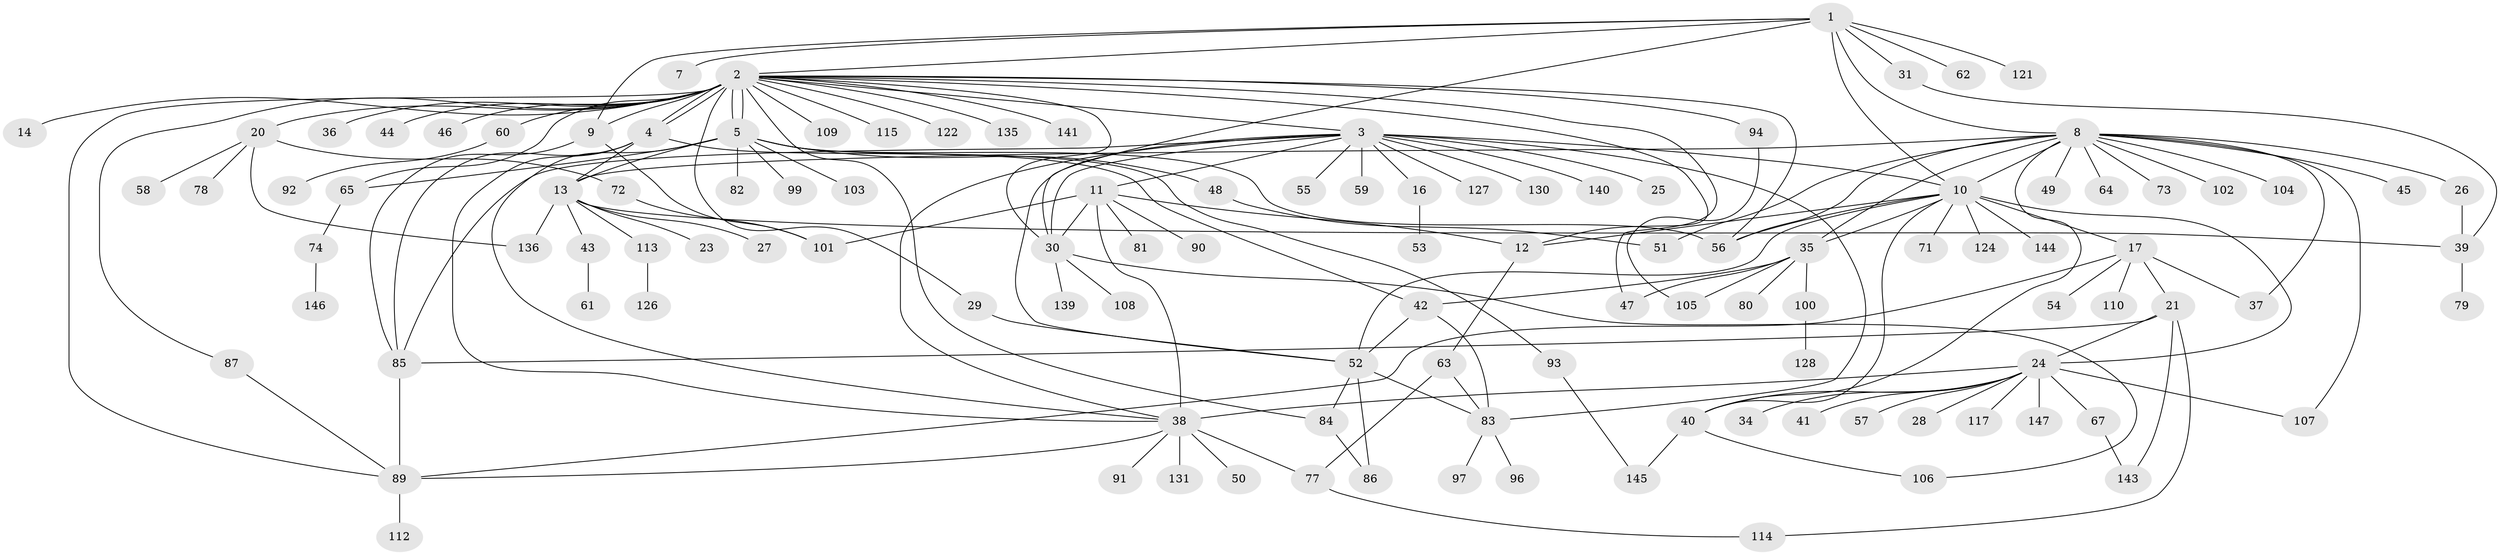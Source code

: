 // Generated by graph-tools (version 1.1) at 2025/52/02/27/25 19:52:00]
// undirected, 117 vertices, 171 edges
graph export_dot {
graph [start="1"]
  node [color=gray90,style=filled];
  1 [super="+19"];
  2 [super="+125"];
  3 [super="+6"];
  4 [super="+88"];
  5 [super="+15"];
  7;
  8 [super="+33"];
  9 [super="+118"];
  10 [super="+68"];
  11 [super="+76"];
  12 [super="+22"];
  13 [super="+18"];
  14;
  16;
  17 [super="+132"];
  20 [super="+32"];
  21;
  23;
  24 [super="+138"];
  25;
  26;
  27 [super="+119"];
  28;
  29;
  30 [super="+133"];
  31;
  34;
  35 [super="+66"];
  36;
  37;
  38 [super="+70"];
  39;
  40 [super="+69"];
  41;
  42 [super="+120"];
  43;
  44 [super="+75"];
  45;
  46;
  47;
  48 [super="+129"];
  49;
  50;
  51;
  52 [super="+98"];
  53;
  54;
  55 [super="+142"];
  56;
  57;
  58;
  59;
  60 [super="+137"];
  61 [super="+116"];
  62;
  63;
  64;
  65 [super="+123"];
  67;
  71;
  72;
  73;
  74;
  77;
  78;
  79;
  80;
  81;
  82;
  83 [super="+95"];
  84;
  85;
  86;
  87;
  89 [super="+111"];
  90;
  91;
  92;
  93 [super="+134"];
  94;
  96;
  97;
  99;
  100;
  101;
  102;
  103;
  104;
  105;
  106;
  107;
  108;
  109;
  110;
  112;
  113;
  114;
  115;
  117;
  121;
  122;
  124;
  126;
  127;
  128;
  130;
  131;
  135;
  136;
  139;
  140;
  141;
  143;
  144;
  145;
  146;
  147;
  1 -- 2;
  1 -- 7;
  1 -- 8;
  1 -- 9;
  1 -- 10;
  1 -- 30;
  1 -- 31;
  1 -- 62;
  1 -- 121;
  2 -- 3;
  2 -- 4;
  2 -- 4;
  2 -- 5;
  2 -- 5;
  2 -- 9;
  2 -- 14;
  2 -- 20 [weight=2];
  2 -- 29;
  2 -- 30;
  2 -- 36;
  2 -- 44;
  2 -- 46;
  2 -- 47;
  2 -- 56;
  2 -- 60;
  2 -- 65;
  2 -- 84;
  2 -- 87;
  2 -- 89;
  2 -- 94;
  2 -- 109;
  2 -- 115;
  2 -- 122;
  2 -- 135;
  2 -- 141;
  2 -- 12;
  3 -- 11;
  3 -- 30;
  3 -- 38;
  3 -- 52;
  3 -- 55;
  3 -- 59;
  3 -- 85;
  3 -- 127;
  3 -- 16;
  3 -- 130;
  3 -- 25;
  3 -- 140;
  3 -- 10;
  3 -- 83;
  4 -- 38;
  4 -- 42;
  4 -- 13;
  4 -- 85;
  5 -- 48;
  5 -- 82;
  5 -- 99;
  5 -- 65;
  5 -- 103;
  5 -- 56;
  5 -- 93;
  5 -- 13;
  5 -- 38;
  8 -- 10;
  8 -- 13;
  8 -- 26;
  8 -- 35;
  8 -- 37;
  8 -- 45;
  8 -- 49;
  8 -- 51;
  8 -- 56;
  8 -- 64;
  8 -- 73;
  8 -- 102;
  8 -- 104;
  8 -- 107;
  8 -- 40;
  9 -- 85;
  9 -- 101;
  10 -- 12;
  10 -- 17;
  10 -- 24;
  10 -- 35;
  10 -- 40;
  10 -- 56;
  10 -- 71;
  10 -- 124;
  10 -- 144;
  10 -- 52;
  11 -- 12;
  11 -- 90;
  11 -- 101;
  11 -- 30;
  11 -- 81;
  11 -- 38;
  12 -- 63;
  13 -- 23;
  13 -- 27;
  13 -- 39;
  13 -- 43;
  13 -- 113;
  13 -- 136 [weight=2];
  16 -- 53;
  17 -- 21;
  17 -- 37;
  17 -- 54;
  17 -- 89;
  17 -- 110;
  20 -- 72;
  20 -- 58;
  20 -- 136;
  20 -- 78;
  21 -- 24;
  21 -- 85;
  21 -- 114;
  21 -- 143;
  24 -- 28;
  24 -- 34;
  24 -- 38;
  24 -- 40;
  24 -- 41;
  24 -- 57;
  24 -- 67;
  24 -- 107;
  24 -- 117;
  24 -- 147;
  26 -- 39;
  29 -- 52;
  30 -- 106;
  30 -- 108;
  30 -- 139;
  31 -- 39;
  35 -- 47;
  35 -- 100;
  35 -- 105;
  35 -- 80;
  35 -- 42;
  38 -- 50;
  38 -- 77;
  38 -- 91;
  38 -- 131;
  38 -- 89;
  39 -- 79;
  40 -- 106;
  40 -- 145;
  42 -- 52;
  42 -- 83;
  43 -- 61;
  48 -- 51;
  52 -- 86;
  52 -- 83;
  52 -- 84;
  60 -- 92;
  63 -- 77;
  63 -- 83;
  65 -- 74;
  67 -- 143;
  72 -- 101;
  74 -- 146;
  77 -- 114;
  83 -- 96;
  83 -- 97;
  84 -- 86;
  85 -- 89;
  87 -- 89;
  89 -- 112;
  93 -- 145;
  94 -- 105;
  100 -- 128;
  113 -- 126;
}
